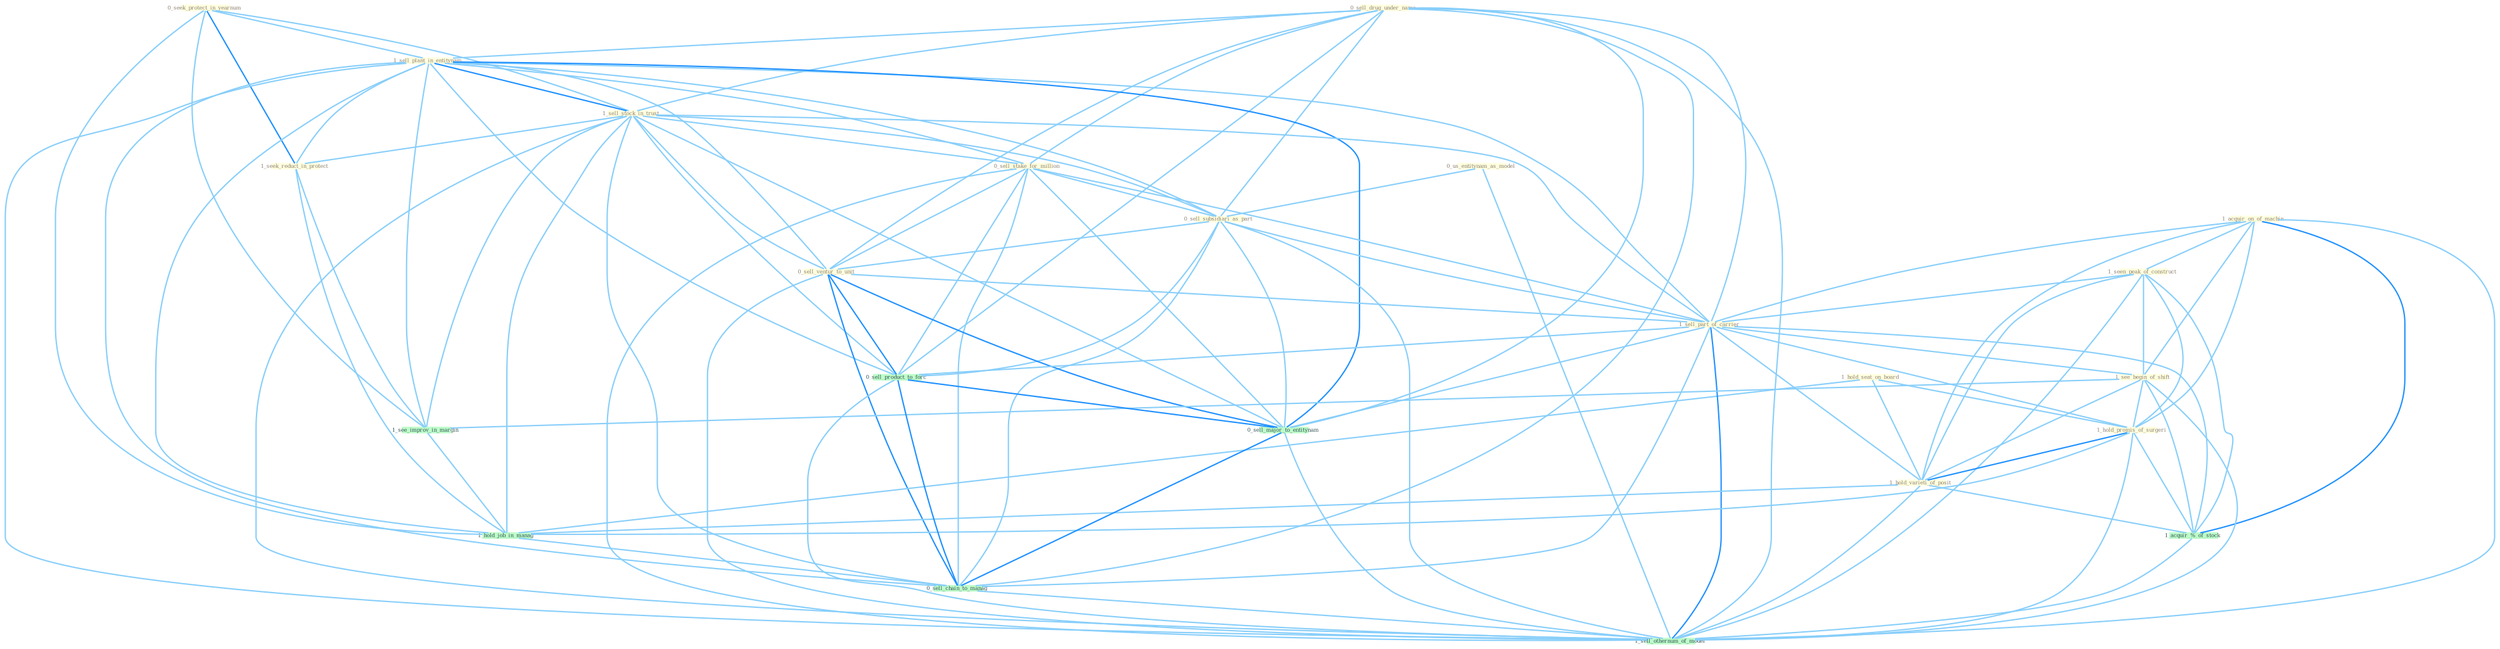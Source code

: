 Graph G{ 
    node
    [shape=polygon,style=filled,width=.5,height=.06,color="#BDFCC9",fixedsize=true,fontsize=4,
    fontcolor="#2f4f4f"];
    {node
    [color="#ffffe0", fontcolor="#8b7d6b"] "0_seek_protect_in_yearnum " "0_us_entitynam_as_model " "0_sell_drug_under_name " "1_sell_plant_in_entitynam " "1_sell_stock_in_trust " "1_acquir_on_of_machin " "0_sell_stake_for_million " "1_seek_reduct_in_protect " "0_sell_subsidiari_as_part " "0_sell_ventur_to_unit " "1_hold_seat_on_board " "1_seen_peak_of_construct " "1_sell_part_of_carrier " "1_see_begin_of_shift " "1_hold_promis_of_surgeri " "1_hold_varieti_of_posit "}
{node [color="#fff0f5", fontcolor="#b22222"]}
edge [color="#B0E2FF"];

	"0_seek_protect_in_yearnum " -- "1_sell_plant_in_entitynam " [w="1", color="#87cefa" ];
	"0_seek_protect_in_yearnum " -- "1_sell_stock_in_trust " [w="1", color="#87cefa" ];
	"0_seek_protect_in_yearnum " -- "1_seek_reduct_in_protect " [w="2", color="#1e90ff" , len=0.8];
	"0_seek_protect_in_yearnum " -- "1_see_improv_in_margin " [w="1", color="#87cefa" ];
	"0_seek_protect_in_yearnum " -- "1_hold_job_in_manag " [w="1", color="#87cefa" ];
	"0_us_entitynam_as_model " -- "0_sell_subsidiari_as_part " [w="1", color="#87cefa" ];
	"0_us_entitynam_as_model " -- "1_sell_othernum_of_model " [w="1", color="#87cefa" ];
	"0_sell_drug_under_name " -- "1_sell_plant_in_entitynam " [w="1", color="#87cefa" ];
	"0_sell_drug_under_name " -- "1_sell_stock_in_trust " [w="1", color="#87cefa" ];
	"0_sell_drug_under_name " -- "0_sell_stake_for_million " [w="1", color="#87cefa" ];
	"0_sell_drug_under_name " -- "0_sell_subsidiari_as_part " [w="1", color="#87cefa" ];
	"0_sell_drug_under_name " -- "0_sell_ventur_to_unit " [w="1", color="#87cefa" ];
	"0_sell_drug_under_name " -- "1_sell_part_of_carrier " [w="1", color="#87cefa" ];
	"0_sell_drug_under_name " -- "0_sell_product_to_forc " [w="1", color="#87cefa" ];
	"0_sell_drug_under_name " -- "0_sell_major_to_entitynam " [w="1", color="#87cefa" ];
	"0_sell_drug_under_name " -- "0_sell_chain_to_manag " [w="1", color="#87cefa" ];
	"0_sell_drug_under_name " -- "1_sell_othernum_of_model " [w="1", color="#87cefa" ];
	"1_sell_plant_in_entitynam " -- "1_sell_stock_in_trust " [w="2", color="#1e90ff" , len=0.8];
	"1_sell_plant_in_entitynam " -- "0_sell_stake_for_million " [w="1", color="#87cefa" ];
	"1_sell_plant_in_entitynam " -- "1_seek_reduct_in_protect " [w="1", color="#87cefa" ];
	"1_sell_plant_in_entitynam " -- "0_sell_subsidiari_as_part " [w="1", color="#87cefa" ];
	"1_sell_plant_in_entitynam " -- "0_sell_ventur_to_unit " [w="1", color="#87cefa" ];
	"1_sell_plant_in_entitynam " -- "1_sell_part_of_carrier " [w="1", color="#87cefa" ];
	"1_sell_plant_in_entitynam " -- "1_see_improv_in_margin " [w="1", color="#87cefa" ];
	"1_sell_plant_in_entitynam " -- "1_hold_job_in_manag " [w="1", color="#87cefa" ];
	"1_sell_plant_in_entitynam " -- "0_sell_product_to_forc " [w="1", color="#87cefa" ];
	"1_sell_plant_in_entitynam " -- "0_sell_major_to_entitynam " [w="2", color="#1e90ff" , len=0.8];
	"1_sell_plant_in_entitynam " -- "0_sell_chain_to_manag " [w="1", color="#87cefa" ];
	"1_sell_plant_in_entitynam " -- "1_sell_othernum_of_model " [w="1", color="#87cefa" ];
	"1_sell_stock_in_trust " -- "0_sell_stake_for_million " [w="1", color="#87cefa" ];
	"1_sell_stock_in_trust " -- "1_seek_reduct_in_protect " [w="1", color="#87cefa" ];
	"1_sell_stock_in_trust " -- "0_sell_subsidiari_as_part " [w="1", color="#87cefa" ];
	"1_sell_stock_in_trust " -- "0_sell_ventur_to_unit " [w="1", color="#87cefa" ];
	"1_sell_stock_in_trust " -- "1_sell_part_of_carrier " [w="1", color="#87cefa" ];
	"1_sell_stock_in_trust " -- "1_see_improv_in_margin " [w="1", color="#87cefa" ];
	"1_sell_stock_in_trust " -- "1_hold_job_in_manag " [w="1", color="#87cefa" ];
	"1_sell_stock_in_trust " -- "0_sell_product_to_forc " [w="1", color="#87cefa" ];
	"1_sell_stock_in_trust " -- "0_sell_major_to_entitynam " [w="1", color="#87cefa" ];
	"1_sell_stock_in_trust " -- "0_sell_chain_to_manag " [w="1", color="#87cefa" ];
	"1_sell_stock_in_trust " -- "1_sell_othernum_of_model " [w="1", color="#87cefa" ];
	"1_acquir_on_of_machin " -- "1_seen_peak_of_construct " [w="1", color="#87cefa" ];
	"1_acquir_on_of_machin " -- "1_sell_part_of_carrier " [w="1", color="#87cefa" ];
	"1_acquir_on_of_machin " -- "1_see_begin_of_shift " [w="1", color="#87cefa" ];
	"1_acquir_on_of_machin " -- "1_hold_promis_of_surgeri " [w="1", color="#87cefa" ];
	"1_acquir_on_of_machin " -- "1_hold_varieti_of_posit " [w="1", color="#87cefa" ];
	"1_acquir_on_of_machin " -- "1_acquir_%_of_stock " [w="2", color="#1e90ff" , len=0.8];
	"1_acquir_on_of_machin " -- "1_sell_othernum_of_model " [w="1", color="#87cefa" ];
	"0_sell_stake_for_million " -- "0_sell_subsidiari_as_part " [w="1", color="#87cefa" ];
	"0_sell_stake_for_million " -- "0_sell_ventur_to_unit " [w="1", color="#87cefa" ];
	"0_sell_stake_for_million " -- "1_sell_part_of_carrier " [w="1", color="#87cefa" ];
	"0_sell_stake_for_million " -- "0_sell_product_to_forc " [w="1", color="#87cefa" ];
	"0_sell_stake_for_million " -- "0_sell_major_to_entitynam " [w="1", color="#87cefa" ];
	"0_sell_stake_for_million " -- "0_sell_chain_to_manag " [w="1", color="#87cefa" ];
	"0_sell_stake_for_million " -- "1_sell_othernum_of_model " [w="1", color="#87cefa" ];
	"1_seek_reduct_in_protect " -- "1_see_improv_in_margin " [w="1", color="#87cefa" ];
	"1_seek_reduct_in_protect " -- "1_hold_job_in_manag " [w="1", color="#87cefa" ];
	"0_sell_subsidiari_as_part " -- "0_sell_ventur_to_unit " [w="1", color="#87cefa" ];
	"0_sell_subsidiari_as_part " -- "1_sell_part_of_carrier " [w="1", color="#87cefa" ];
	"0_sell_subsidiari_as_part " -- "0_sell_product_to_forc " [w="1", color="#87cefa" ];
	"0_sell_subsidiari_as_part " -- "0_sell_major_to_entitynam " [w="1", color="#87cefa" ];
	"0_sell_subsidiari_as_part " -- "0_sell_chain_to_manag " [w="1", color="#87cefa" ];
	"0_sell_subsidiari_as_part " -- "1_sell_othernum_of_model " [w="1", color="#87cefa" ];
	"0_sell_ventur_to_unit " -- "1_sell_part_of_carrier " [w="1", color="#87cefa" ];
	"0_sell_ventur_to_unit " -- "0_sell_product_to_forc " [w="2", color="#1e90ff" , len=0.8];
	"0_sell_ventur_to_unit " -- "0_sell_major_to_entitynam " [w="2", color="#1e90ff" , len=0.8];
	"0_sell_ventur_to_unit " -- "0_sell_chain_to_manag " [w="2", color="#1e90ff" , len=0.8];
	"0_sell_ventur_to_unit " -- "1_sell_othernum_of_model " [w="1", color="#87cefa" ];
	"1_hold_seat_on_board " -- "1_hold_promis_of_surgeri " [w="1", color="#87cefa" ];
	"1_hold_seat_on_board " -- "1_hold_varieti_of_posit " [w="1", color="#87cefa" ];
	"1_hold_seat_on_board " -- "1_hold_job_in_manag " [w="1", color="#87cefa" ];
	"1_seen_peak_of_construct " -- "1_sell_part_of_carrier " [w="1", color="#87cefa" ];
	"1_seen_peak_of_construct " -- "1_see_begin_of_shift " [w="1", color="#87cefa" ];
	"1_seen_peak_of_construct " -- "1_hold_promis_of_surgeri " [w="1", color="#87cefa" ];
	"1_seen_peak_of_construct " -- "1_hold_varieti_of_posit " [w="1", color="#87cefa" ];
	"1_seen_peak_of_construct " -- "1_acquir_%_of_stock " [w="1", color="#87cefa" ];
	"1_seen_peak_of_construct " -- "1_sell_othernum_of_model " [w="1", color="#87cefa" ];
	"1_sell_part_of_carrier " -- "1_see_begin_of_shift " [w="1", color="#87cefa" ];
	"1_sell_part_of_carrier " -- "1_hold_promis_of_surgeri " [w="1", color="#87cefa" ];
	"1_sell_part_of_carrier " -- "1_hold_varieti_of_posit " [w="1", color="#87cefa" ];
	"1_sell_part_of_carrier " -- "1_acquir_%_of_stock " [w="1", color="#87cefa" ];
	"1_sell_part_of_carrier " -- "0_sell_product_to_forc " [w="1", color="#87cefa" ];
	"1_sell_part_of_carrier " -- "0_sell_major_to_entitynam " [w="1", color="#87cefa" ];
	"1_sell_part_of_carrier " -- "0_sell_chain_to_manag " [w="1", color="#87cefa" ];
	"1_sell_part_of_carrier " -- "1_sell_othernum_of_model " [w="2", color="#1e90ff" , len=0.8];
	"1_see_begin_of_shift " -- "1_hold_promis_of_surgeri " [w="1", color="#87cefa" ];
	"1_see_begin_of_shift " -- "1_hold_varieti_of_posit " [w="1", color="#87cefa" ];
	"1_see_begin_of_shift " -- "1_see_improv_in_margin " [w="1", color="#87cefa" ];
	"1_see_begin_of_shift " -- "1_acquir_%_of_stock " [w="1", color="#87cefa" ];
	"1_see_begin_of_shift " -- "1_sell_othernum_of_model " [w="1", color="#87cefa" ];
	"1_hold_promis_of_surgeri " -- "1_hold_varieti_of_posit " [w="2", color="#1e90ff" , len=0.8];
	"1_hold_promis_of_surgeri " -- "1_acquir_%_of_stock " [w="1", color="#87cefa" ];
	"1_hold_promis_of_surgeri " -- "1_hold_job_in_manag " [w="1", color="#87cefa" ];
	"1_hold_promis_of_surgeri " -- "1_sell_othernum_of_model " [w="1", color="#87cefa" ];
	"1_hold_varieti_of_posit " -- "1_acquir_%_of_stock " [w="1", color="#87cefa" ];
	"1_hold_varieti_of_posit " -- "1_hold_job_in_manag " [w="1", color="#87cefa" ];
	"1_hold_varieti_of_posit " -- "1_sell_othernum_of_model " [w="1", color="#87cefa" ];
	"1_see_improv_in_margin " -- "1_hold_job_in_manag " [w="1", color="#87cefa" ];
	"1_acquir_%_of_stock " -- "1_sell_othernum_of_model " [w="1", color="#87cefa" ];
	"1_hold_job_in_manag " -- "0_sell_chain_to_manag " [w="1", color="#87cefa" ];
	"0_sell_product_to_forc " -- "0_sell_major_to_entitynam " [w="2", color="#1e90ff" , len=0.8];
	"0_sell_product_to_forc " -- "0_sell_chain_to_manag " [w="2", color="#1e90ff" , len=0.8];
	"0_sell_product_to_forc " -- "1_sell_othernum_of_model " [w="1", color="#87cefa" ];
	"0_sell_major_to_entitynam " -- "0_sell_chain_to_manag " [w="2", color="#1e90ff" , len=0.8];
	"0_sell_major_to_entitynam " -- "1_sell_othernum_of_model " [w="1", color="#87cefa" ];
	"0_sell_chain_to_manag " -- "1_sell_othernum_of_model " [w="1", color="#87cefa" ];
}